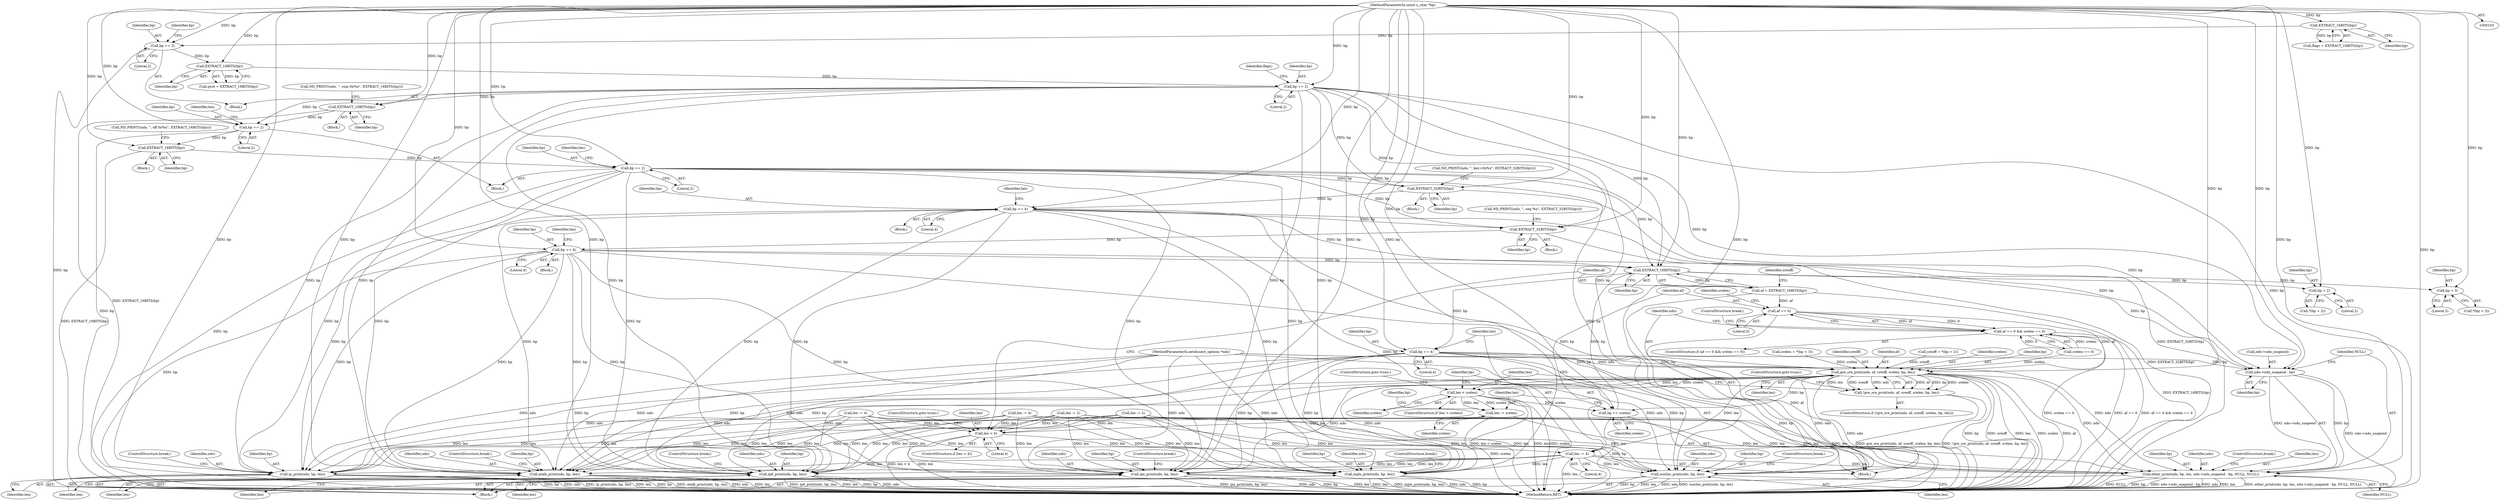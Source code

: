 digraph "0_tcpdump_1dcd10aceabbc03bf571ea32b892c522cbe923de_3@pointer" {
"1000232" [label="(Call,EXTRACT_32BITS(bp))"];
"1000207" [label="(Call,bp += 2)"];
"1000205" [label="(Call,EXTRACT_16BITS(bp))"];
"1000185" [label="(Call,bp += 2)"];
"1000183" [label="(Call,EXTRACT_16BITS(bp))"];
"1000153" [label="(Call,bp += 2)"];
"1000148" [label="(Call,EXTRACT_16BITS(bp))"];
"1000134" [label="(Call,bp += 2)"];
"1000116" [label="(Call,EXTRACT_16BITS(bp))"];
"1000105" [label="(MethodParameterIn,const u_char *bp)"];
"1000234" [label="(Call,bp += 4)"];
"1000259" [label="(Call,EXTRACT_32BITS(bp))"];
"1000261" [label="(Call,bp += 4)"];
"1000288" [label="(Call,EXTRACT_16BITS(bp))"];
"1000286" [label="(Call,af = EXTRACT_16BITS(bp))"];
"1000310" [label="(Call,af == 0)"];
"1000309" [label="(Call,af == 0 && srelen == 0)"];
"1000319" [label="(Call,gre_sre_print(ndo, af, sreoff, srelen, bp, len))"];
"1000318" [label="(Call,!gre_sre_print(ndo, af, sreoff, srelen, bp, len))"];
"1000328" [label="(Call,len < srelen)"];
"1000332" [label="(Call,bp += srelen)"];
"1000335" [label="(Call,len -= srelen)"];
"1000282" [label="(Call,len < 4)"];
"1000305" [label="(Call,len -= 4)"];
"1000378" [label="(Call,ip_print(ndo, bp, len))"];
"1000384" [label="(Call,ip6_print(ndo, bp, len))"];
"1000390" [label="(Call,mpls_print(ndo, bp, len))"];
"1000396" [label="(Call,ipx_print(ndo, bp, len))"];
"1000402" [label="(Call,atalk_print(ndo, bp, len))"];
"1000408" [label="(Call,isoclns_print(ndo, bp, len))"];
"1000414" [label="(Call,ether_print(ndo, bp, len, ndo->ndo_snapend - bp, NULL, NULL))"];
"1000293" [label="(Call,bp + 2)"];
"1000299" [label="(Call,bp + 3)"];
"1000302" [label="(Call,bp += 4)"];
"1000418" [label="(Call,ndo->ndo_snapend - bp)"];
"1000150" [label="(Call,len -= 2)"];
"1000416" [label="(Identifier,bp)"];
"1000295" [label="(Literal,2)"];
"1000441" [label="(MethodReturn,RET)"];
"1000305" [label="(Call,len -= 4)"];
"1000159" [label="(Identifier,flags)"];
"1000419" [label="(Call,ndo->ndo_snapend)"];
"1000210" [label="(Call,len -= 2)"];
"1000233" [label="(Identifier,bp)"];
"1000235" [label="(Identifier,bp)"];
"1000183" [label="(Call,EXTRACT_16BITS(bp))"];
"1000254" [label="(Call,ND_PRINT((ndo, \", seq %u\", EXTRACT_32BITS(bp))))"];
"1000134" [label="(Call,bp += 2)"];
"1000312" [label="(Literal,0)"];
"1000308" [label="(ControlStructure,if (af == 0 && srelen == 0))"];
"1000107" [label="(Block,)"];
"1000203" [label="(Block,)"];
"1000281" [label="(ControlStructure,if (len < 4))"];
"1000382" [label="(ControlStructure,break;)"];
"1000273" [label="(Block,)"];
"1000414" [label="(Call,ether_print(ndo, bp, len, ndo->ndo_snapend - bp, NULL, NULL))"];
"1000415" [label="(Identifier,ndo)"];
"1000209" [label="(Literal,2)"];
"1000376" [label="(Block,)"];
"1000279" [label="(Identifier,bp)"];
"1000392" [label="(Identifier,bp)"];
"1000234" [label="(Call,bp += 4)"];
"1000403" [label="(Identifier,ndo)"];
"1000187" [label="(Literal,2)"];
"1000336" [label="(Identifier,len)"];
"1000387" [label="(Identifier,len)"];
"1000288" [label="(Call,EXTRACT_16BITS(bp))"];
"1000294" [label="(Identifier,bp)"];
"1000402" [label="(Call,atalk_print(ndo, bp, len))"];
"1000424" [label="(Identifier,NULL)"];
"1000393" [label="(Identifier,len)"];
"1000418" [label="(Call,ndo->ndo_snapend - bp)"];
"1000325" [label="(Identifier,len)"];
"1000261" [label="(Call,bp += 4)"];
"1000326" [label="(ControlStructure,goto trunc;)"];
"1000296" [label="(Call,srelen = *(bp + 3))"];
"1000410" [label="(Identifier,bp)"];
"1000331" [label="(ControlStructure,goto trunc;)"];
"1000155" [label="(Literal,2)"];
"1000333" [label="(Identifier,bp)"];
"1000412" [label="(ControlStructure,break;)"];
"1000208" [label="(Identifier,bp)"];
"1000181" [label="(Block,)"];
"1000217" [label="(Block,)"];
"1000379" [label="(Identifier,ndo)"];
"1000334" [label="(Identifier,srelen)"];
"1000298" [label="(Call,*(bp + 3))"];
"1000206" [label="(Identifier,bp)"];
"1000309" [label="(Call,af == 0 && srelen == 0)"];
"1000300" [label="(Identifier,bp)"];
"1000136" [label="(Literal,2)"];
"1000391" [label="(Identifier,ndo)"];
"1000323" [label="(Identifier,srelen)"];
"1000135" [label="(Identifier,bp)"];
"1000398" [label="(Identifier,bp)"];
"1000390" [label="(Call,mpls_print(ndo, bp, len))"];
"1000317" [label="(ControlStructure,if (!gre_sre_print(ndo, af, sreoff, srelen, bp, len)))"];
"1000385" [label="(Identifier,ndo)"];
"1000284" [label="(Literal,4)"];
"1000304" [label="(Literal,4)"];
"1000399" [label="(Identifier,len)"];
"1000104" [label="(MethodParameterIn,netdissect_options *ndo)"];
"1000337" [label="(Identifier,srelen)"];
"1000265" [label="(Identifier,len)"];
"1000332" [label="(Call,bp += srelen)"];
"1000423" [label="(Identifier,NULL)"];
"1000232" [label="(Call,EXTRACT_32BITS(bp))"];
"1000324" [label="(Identifier,bp)"];
"1000283" [label="(Identifier,len)"];
"1000148" [label="(Call,EXTRACT_16BITS(bp))"];
"1000381" [label="(Identifier,len)"];
"1000314" [label="(Identifier,srelen)"];
"1000164" [label="(Block,)"];
"1000227" [label="(Call,ND_PRINT((ndo, \", key=0x%x\", EXTRACT_32BITS(bp))))"];
"1000386" [label="(Identifier,bp)"];
"1000236" [label="(Literal,4)"];
"1000154" [label="(Identifier,bp)"];
"1000186" [label="(Identifier,bp)"];
"1000230" [label="(Block,)"];
"1000116" [label="(Call,EXTRACT_16BITS(bp))"];
"1000425" [label="(ControlStructure,break;)"];
"1000263" [label="(Literal,4)"];
"1000406" [label="(ControlStructure,break;)"];
"1000404" [label="(Identifier,bp)"];
"1000384" [label="(Call,ip6_print(ndo, bp, len))"];
"1000307" [label="(Literal,4)"];
"1000303" [label="(Identifier,bp)"];
"1000405" [label="(Identifier,len)"];
"1000244" [label="(Block,)"];
"1000282" [label="(Call,len < 4)"];
"1000285" [label="(ControlStructure,goto trunc;)"];
"1000380" [label="(Identifier,bp)"];
"1000260" [label="(Identifier,bp)"];
"1000378" [label="(Call,ip_print(ndo, bp, len))"];
"1000411" [label="(Identifier,len)"];
"1000313" [label="(Call,srelen == 0)"];
"1000292" [label="(Call,*(bp + 2))"];
"1000287" [label="(Identifier,af)"];
"1000185" [label="(Call,bp += 2)"];
"1000335" [label="(Call,len -= srelen)"];
"1000189" [label="(Identifier,len)"];
"1000328" [label="(Call,len < srelen)"];
"1000400" [label="(ControlStructure,break;)"];
"1000301" [label="(Literal,3)"];
"1000238" [label="(Identifier,len)"];
"1000330" [label="(Identifier,srelen)"];
"1000237" [label="(Call,len -= 4)"];
"1000293" [label="(Call,bp + 2)"];
"1000394" [label="(ControlStructure,break;)"];
"1000327" [label="(ControlStructure,if (len < srelen))"];
"1000211" [label="(Identifier,len)"];
"1000322" [label="(Identifier,sreoff)"];
"1000408" [label="(Call,isoclns_print(ndo, bp, len))"];
"1000117" [label="(Identifier,bp)"];
"1000321" [label="(Identifier,af)"];
"1000105" [label="(MethodParameterIn,const u_char *bp)"];
"1000289" [label="(Identifier,bp)"];
"1000205" [label="(Call,EXTRACT_16BITS(bp))"];
"1000409" [label="(Identifier,ndo)"];
"1000184" [label="(Identifier,bp)"];
"1000318" [label="(Call,!gre_sre_print(ndo, af, sreoff, srelen, bp, len))"];
"1000139" [label="(Identifier,bp)"];
"1000153" [label="(Call,bp += 2)"];
"1000319" [label="(Call,gre_sre_print(ndo, af, sreoff, srelen, bp, len))"];
"1000417" [label="(Identifier,len)"];
"1000114" [label="(Call,flags = EXTRACT_16BITS(bp))"];
"1000311" [label="(Identifier,af)"];
"1000257" [label="(Block,)"];
"1000200" [label="(Call,ND_PRINT((ndo, \", off 0x%x\", EXTRACT_16BITS(bp))))"];
"1000310" [label="(Call,af == 0)"];
"1000207" [label="(Call,bp += 2)"];
"1000302" [label="(Call,bp += 4)"];
"1000262" [label="(Identifier,bp)"];
"1000299" [label="(Call,bp + 3)"];
"1000397" [label="(Identifier,ndo)"];
"1000388" [label="(ControlStructure,break;)"];
"1000396" [label="(Call,ipx_print(ndo, bp, len))"];
"1000178" [label="(Call,ND_PRINT((ndo, \", sum 0x%x\", EXTRACT_16BITS(bp))))"];
"1000264" [label="(Call,len -= 4)"];
"1000149" [label="(Identifier,bp)"];
"1000291" [label="(Identifier,sreoff)"];
"1000286" [label="(Call,af = EXTRACT_16BITS(bp))"];
"1000290" [label="(Call,sreoff = *(bp + 2))"];
"1000259" [label="(Call,EXTRACT_32BITS(bp))"];
"1000306" [label="(Identifier,len)"];
"1000146" [label="(Call,prot = EXTRACT_16BITS(bp))"];
"1000329" [label="(Identifier,len)"];
"1000320" [label="(Identifier,ndo)"];
"1000422" [label="(Identifier,bp)"];
"1000316" [label="(ControlStructure,break;)"];
"1000232" -> "1000230"  [label="AST: "];
"1000232" -> "1000233"  [label="CFG: "];
"1000233" -> "1000232"  [label="AST: "];
"1000227" -> "1000232"  [label="CFG: "];
"1000232" -> "1000441"  [label="DDG: EXTRACT_32BITS(bp)"];
"1000207" -> "1000232"  [label="DDG: bp"];
"1000153" -> "1000232"  [label="DDG: bp"];
"1000105" -> "1000232"  [label="DDG: bp"];
"1000232" -> "1000234"  [label="DDG: bp"];
"1000207" -> "1000164"  [label="AST: "];
"1000207" -> "1000209"  [label="CFG: "];
"1000208" -> "1000207"  [label="AST: "];
"1000209" -> "1000207"  [label="AST: "];
"1000211" -> "1000207"  [label="CFG: "];
"1000207" -> "1000441"  [label="DDG: bp"];
"1000205" -> "1000207"  [label="DDG: bp"];
"1000105" -> "1000207"  [label="DDG: bp"];
"1000207" -> "1000259"  [label="DDG: bp"];
"1000207" -> "1000288"  [label="DDG: bp"];
"1000207" -> "1000378"  [label="DDG: bp"];
"1000207" -> "1000384"  [label="DDG: bp"];
"1000207" -> "1000390"  [label="DDG: bp"];
"1000207" -> "1000396"  [label="DDG: bp"];
"1000207" -> "1000402"  [label="DDG: bp"];
"1000207" -> "1000408"  [label="DDG: bp"];
"1000207" -> "1000418"  [label="DDG: bp"];
"1000205" -> "1000203"  [label="AST: "];
"1000205" -> "1000206"  [label="CFG: "];
"1000206" -> "1000205"  [label="AST: "];
"1000200" -> "1000205"  [label="CFG: "];
"1000205" -> "1000441"  [label="DDG: EXTRACT_16BITS(bp)"];
"1000185" -> "1000205"  [label="DDG: bp"];
"1000105" -> "1000205"  [label="DDG: bp"];
"1000185" -> "1000164"  [label="AST: "];
"1000185" -> "1000187"  [label="CFG: "];
"1000186" -> "1000185"  [label="AST: "];
"1000187" -> "1000185"  [label="AST: "];
"1000189" -> "1000185"  [label="CFG: "];
"1000185" -> "1000441"  [label="DDG: bp"];
"1000183" -> "1000185"  [label="DDG: bp"];
"1000153" -> "1000185"  [label="DDG: bp"];
"1000105" -> "1000185"  [label="DDG: bp"];
"1000183" -> "1000181"  [label="AST: "];
"1000183" -> "1000184"  [label="CFG: "];
"1000184" -> "1000183"  [label="AST: "];
"1000178" -> "1000183"  [label="CFG: "];
"1000183" -> "1000441"  [label="DDG: EXTRACT_16BITS(bp)"];
"1000153" -> "1000183"  [label="DDG: bp"];
"1000105" -> "1000183"  [label="DDG: bp"];
"1000153" -> "1000107"  [label="AST: "];
"1000153" -> "1000155"  [label="CFG: "];
"1000154" -> "1000153"  [label="AST: "];
"1000155" -> "1000153"  [label="AST: "];
"1000159" -> "1000153"  [label="CFG: "];
"1000153" -> "1000441"  [label="DDG: bp"];
"1000148" -> "1000153"  [label="DDG: bp"];
"1000105" -> "1000153"  [label="DDG: bp"];
"1000153" -> "1000259"  [label="DDG: bp"];
"1000153" -> "1000288"  [label="DDG: bp"];
"1000153" -> "1000378"  [label="DDG: bp"];
"1000153" -> "1000384"  [label="DDG: bp"];
"1000153" -> "1000390"  [label="DDG: bp"];
"1000153" -> "1000396"  [label="DDG: bp"];
"1000153" -> "1000402"  [label="DDG: bp"];
"1000153" -> "1000408"  [label="DDG: bp"];
"1000153" -> "1000418"  [label="DDG: bp"];
"1000148" -> "1000146"  [label="AST: "];
"1000148" -> "1000149"  [label="CFG: "];
"1000149" -> "1000148"  [label="AST: "];
"1000146" -> "1000148"  [label="CFG: "];
"1000148" -> "1000146"  [label="DDG: bp"];
"1000134" -> "1000148"  [label="DDG: bp"];
"1000105" -> "1000148"  [label="DDG: bp"];
"1000134" -> "1000107"  [label="AST: "];
"1000134" -> "1000136"  [label="CFG: "];
"1000135" -> "1000134"  [label="AST: "];
"1000136" -> "1000134"  [label="AST: "];
"1000139" -> "1000134"  [label="CFG: "];
"1000134" -> "1000441"  [label="DDG: bp"];
"1000116" -> "1000134"  [label="DDG: bp"];
"1000105" -> "1000134"  [label="DDG: bp"];
"1000116" -> "1000114"  [label="AST: "];
"1000116" -> "1000117"  [label="CFG: "];
"1000117" -> "1000116"  [label="AST: "];
"1000114" -> "1000116"  [label="CFG: "];
"1000116" -> "1000114"  [label="DDG: bp"];
"1000105" -> "1000116"  [label="DDG: bp"];
"1000105" -> "1000103"  [label="AST: "];
"1000105" -> "1000441"  [label="DDG: bp"];
"1000105" -> "1000234"  [label="DDG: bp"];
"1000105" -> "1000259"  [label="DDG: bp"];
"1000105" -> "1000261"  [label="DDG: bp"];
"1000105" -> "1000288"  [label="DDG: bp"];
"1000105" -> "1000293"  [label="DDG: bp"];
"1000105" -> "1000299"  [label="DDG: bp"];
"1000105" -> "1000302"  [label="DDG: bp"];
"1000105" -> "1000319"  [label="DDG: bp"];
"1000105" -> "1000332"  [label="DDG: bp"];
"1000105" -> "1000378"  [label="DDG: bp"];
"1000105" -> "1000384"  [label="DDG: bp"];
"1000105" -> "1000390"  [label="DDG: bp"];
"1000105" -> "1000396"  [label="DDG: bp"];
"1000105" -> "1000402"  [label="DDG: bp"];
"1000105" -> "1000408"  [label="DDG: bp"];
"1000105" -> "1000414"  [label="DDG: bp"];
"1000105" -> "1000418"  [label="DDG: bp"];
"1000234" -> "1000217"  [label="AST: "];
"1000234" -> "1000236"  [label="CFG: "];
"1000235" -> "1000234"  [label="AST: "];
"1000236" -> "1000234"  [label="AST: "];
"1000238" -> "1000234"  [label="CFG: "];
"1000234" -> "1000441"  [label="DDG: bp"];
"1000234" -> "1000259"  [label="DDG: bp"];
"1000234" -> "1000288"  [label="DDG: bp"];
"1000234" -> "1000378"  [label="DDG: bp"];
"1000234" -> "1000384"  [label="DDG: bp"];
"1000234" -> "1000390"  [label="DDG: bp"];
"1000234" -> "1000396"  [label="DDG: bp"];
"1000234" -> "1000402"  [label="DDG: bp"];
"1000234" -> "1000408"  [label="DDG: bp"];
"1000234" -> "1000418"  [label="DDG: bp"];
"1000259" -> "1000257"  [label="AST: "];
"1000259" -> "1000260"  [label="CFG: "];
"1000260" -> "1000259"  [label="AST: "];
"1000254" -> "1000259"  [label="CFG: "];
"1000259" -> "1000441"  [label="DDG: EXTRACT_32BITS(bp)"];
"1000259" -> "1000261"  [label="DDG: bp"];
"1000261" -> "1000244"  [label="AST: "];
"1000261" -> "1000263"  [label="CFG: "];
"1000262" -> "1000261"  [label="AST: "];
"1000263" -> "1000261"  [label="AST: "];
"1000265" -> "1000261"  [label="CFG: "];
"1000261" -> "1000441"  [label="DDG: bp"];
"1000261" -> "1000288"  [label="DDG: bp"];
"1000261" -> "1000378"  [label="DDG: bp"];
"1000261" -> "1000384"  [label="DDG: bp"];
"1000261" -> "1000390"  [label="DDG: bp"];
"1000261" -> "1000396"  [label="DDG: bp"];
"1000261" -> "1000402"  [label="DDG: bp"];
"1000261" -> "1000408"  [label="DDG: bp"];
"1000261" -> "1000418"  [label="DDG: bp"];
"1000288" -> "1000286"  [label="AST: "];
"1000288" -> "1000289"  [label="CFG: "];
"1000289" -> "1000288"  [label="AST: "];
"1000286" -> "1000288"  [label="CFG: "];
"1000288" -> "1000286"  [label="DDG: bp"];
"1000332" -> "1000288"  [label="DDG: bp"];
"1000288" -> "1000293"  [label="DDG: bp"];
"1000288" -> "1000299"  [label="DDG: bp"];
"1000288" -> "1000302"  [label="DDG: bp"];
"1000286" -> "1000273"  [label="AST: "];
"1000287" -> "1000286"  [label="AST: "];
"1000291" -> "1000286"  [label="CFG: "];
"1000286" -> "1000441"  [label="DDG: EXTRACT_16BITS(bp)"];
"1000286" -> "1000310"  [label="DDG: af"];
"1000310" -> "1000309"  [label="AST: "];
"1000310" -> "1000312"  [label="CFG: "];
"1000311" -> "1000310"  [label="AST: "];
"1000312" -> "1000310"  [label="AST: "];
"1000314" -> "1000310"  [label="CFG: "];
"1000309" -> "1000310"  [label="CFG: "];
"1000310" -> "1000441"  [label="DDG: af"];
"1000310" -> "1000309"  [label="DDG: af"];
"1000310" -> "1000309"  [label="DDG: 0"];
"1000310" -> "1000319"  [label="DDG: af"];
"1000309" -> "1000308"  [label="AST: "];
"1000309" -> "1000313"  [label="CFG: "];
"1000313" -> "1000309"  [label="AST: "];
"1000316" -> "1000309"  [label="CFG: "];
"1000320" -> "1000309"  [label="CFG: "];
"1000309" -> "1000441"  [label="DDG: af == 0"];
"1000309" -> "1000441"  [label="DDG: af == 0 && srelen == 0"];
"1000309" -> "1000441"  [label="DDG: srelen == 0"];
"1000313" -> "1000309"  [label="DDG: srelen"];
"1000313" -> "1000309"  [label="DDG: 0"];
"1000319" -> "1000318"  [label="AST: "];
"1000319" -> "1000325"  [label="CFG: "];
"1000320" -> "1000319"  [label="AST: "];
"1000321" -> "1000319"  [label="AST: "];
"1000322" -> "1000319"  [label="AST: "];
"1000323" -> "1000319"  [label="AST: "];
"1000324" -> "1000319"  [label="AST: "];
"1000325" -> "1000319"  [label="AST: "];
"1000318" -> "1000319"  [label="CFG: "];
"1000319" -> "1000441"  [label="DDG: bp"];
"1000319" -> "1000441"  [label="DDG: sreoff"];
"1000319" -> "1000441"  [label="DDG: len"];
"1000319" -> "1000441"  [label="DDG: srelen"];
"1000319" -> "1000441"  [label="DDG: af"];
"1000319" -> "1000441"  [label="DDG: ndo"];
"1000319" -> "1000318"  [label="DDG: af"];
"1000319" -> "1000318"  [label="DDG: bp"];
"1000319" -> "1000318"  [label="DDG: srelen"];
"1000319" -> "1000318"  [label="DDG: len"];
"1000319" -> "1000318"  [label="DDG: sreoff"];
"1000319" -> "1000318"  [label="DDG: ndo"];
"1000104" -> "1000319"  [label="DDG: ndo"];
"1000290" -> "1000319"  [label="DDG: sreoff"];
"1000296" -> "1000319"  [label="DDG: srelen"];
"1000313" -> "1000319"  [label="DDG: srelen"];
"1000302" -> "1000319"  [label="DDG: bp"];
"1000305" -> "1000319"  [label="DDG: len"];
"1000319" -> "1000328"  [label="DDG: len"];
"1000319" -> "1000328"  [label="DDG: srelen"];
"1000319" -> "1000332"  [label="DDG: bp"];
"1000319" -> "1000378"  [label="DDG: ndo"];
"1000319" -> "1000384"  [label="DDG: ndo"];
"1000319" -> "1000390"  [label="DDG: ndo"];
"1000319" -> "1000396"  [label="DDG: ndo"];
"1000319" -> "1000402"  [label="DDG: ndo"];
"1000319" -> "1000408"  [label="DDG: ndo"];
"1000319" -> "1000414"  [label="DDG: ndo"];
"1000318" -> "1000317"  [label="AST: "];
"1000326" -> "1000318"  [label="CFG: "];
"1000329" -> "1000318"  [label="CFG: "];
"1000318" -> "1000441"  [label="DDG: !gre_sre_print(ndo, af, sreoff, srelen, bp, len)"];
"1000318" -> "1000441"  [label="DDG: gre_sre_print(ndo, af, sreoff, srelen, bp, len)"];
"1000328" -> "1000327"  [label="AST: "];
"1000328" -> "1000330"  [label="CFG: "];
"1000329" -> "1000328"  [label="AST: "];
"1000330" -> "1000328"  [label="AST: "];
"1000331" -> "1000328"  [label="CFG: "];
"1000333" -> "1000328"  [label="CFG: "];
"1000328" -> "1000441"  [label="DDG: len < srelen"];
"1000328" -> "1000441"  [label="DDG: len"];
"1000328" -> "1000441"  [label="DDG: srelen"];
"1000328" -> "1000332"  [label="DDG: srelen"];
"1000328" -> "1000335"  [label="DDG: srelen"];
"1000328" -> "1000335"  [label="DDG: len"];
"1000332" -> "1000273"  [label="AST: "];
"1000332" -> "1000334"  [label="CFG: "];
"1000333" -> "1000332"  [label="AST: "];
"1000334" -> "1000332"  [label="AST: "];
"1000336" -> "1000332"  [label="CFG: "];
"1000332" -> "1000441"  [label="DDG: bp"];
"1000335" -> "1000273"  [label="AST: "];
"1000335" -> "1000337"  [label="CFG: "];
"1000336" -> "1000335"  [label="AST: "];
"1000337" -> "1000335"  [label="AST: "];
"1000279" -> "1000335"  [label="CFG: "];
"1000335" -> "1000441"  [label="DDG: srelen"];
"1000335" -> "1000282"  [label="DDG: len"];
"1000282" -> "1000281"  [label="AST: "];
"1000282" -> "1000284"  [label="CFG: "];
"1000283" -> "1000282"  [label="AST: "];
"1000284" -> "1000282"  [label="AST: "];
"1000285" -> "1000282"  [label="CFG: "];
"1000287" -> "1000282"  [label="CFG: "];
"1000282" -> "1000441"  [label="DDG: len < 4"];
"1000282" -> "1000441"  [label="DDG: len"];
"1000150" -> "1000282"  [label="DDG: len"];
"1000237" -> "1000282"  [label="DDG: len"];
"1000264" -> "1000282"  [label="DDG: len"];
"1000210" -> "1000282"  [label="DDG: len"];
"1000282" -> "1000305"  [label="DDG: len"];
"1000305" -> "1000273"  [label="AST: "];
"1000305" -> "1000307"  [label="CFG: "];
"1000306" -> "1000305"  [label="AST: "];
"1000307" -> "1000305"  [label="AST: "];
"1000311" -> "1000305"  [label="CFG: "];
"1000305" -> "1000441"  [label="DDG: len"];
"1000305" -> "1000378"  [label="DDG: len"];
"1000305" -> "1000384"  [label="DDG: len"];
"1000305" -> "1000390"  [label="DDG: len"];
"1000305" -> "1000396"  [label="DDG: len"];
"1000305" -> "1000402"  [label="DDG: len"];
"1000305" -> "1000408"  [label="DDG: len"];
"1000305" -> "1000414"  [label="DDG: len"];
"1000378" -> "1000376"  [label="AST: "];
"1000378" -> "1000381"  [label="CFG: "];
"1000379" -> "1000378"  [label="AST: "];
"1000380" -> "1000378"  [label="AST: "];
"1000381" -> "1000378"  [label="AST: "];
"1000382" -> "1000378"  [label="CFG: "];
"1000378" -> "1000441"  [label="DDG: bp"];
"1000378" -> "1000441"  [label="DDG: ndo"];
"1000378" -> "1000441"  [label="DDG: ip_print(ndo, bp, len)"];
"1000378" -> "1000441"  [label="DDG: len"];
"1000104" -> "1000378"  [label="DDG: ndo"];
"1000302" -> "1000378"  [label="DDG: bp"];
"1000150" -> "1000378"  [label="DDG: len"];
"1000237" -> "1000378"  [label="DDG: len"];
"1000264" -> "1000378"  [label="DDG: len"];
"1000210" -> "1000378"  [label="DDG: len"];
"1000384" -> "1000376"  [label="AST: "];
"1000384" -> "1000387"  [label="CFG: "];
"1000385" -> "1000384"  [label="AST: "];
"1000386" -> "1000384"  [label="AST: "];
"1000387" -> "1000384"  [label="AST: "];
"1000388" -> "1000384"  [label="CFG: "];
"1000384" -> "1000441"  [label="DDG: ip6_print(ndo, bp, len)"];
"1000384" -> "1000441"  [label="DDG: len"];
"1000384" -> "1000441"  [label="DDG: bp"];
"1000384" -> "1000441"  [label="DDG: ndo"];
"1000104" -> "1000384"  [label="DDG: ndo"];
"1000302" -> "1000384"  [label="DDG: bp"];
"1000150" -> "1000384"  [label="DDG: len"];
"1000237" -> "1000384"  [label="DDG: len"];
"1000264" -> "1000384"  [label="DDG: len"];
"1000210" -> "1000384"  [label="DDG: len"];
"1000390" -> "1000376"  [label="AST: "];
"1000390" -> "1000393"  [label="CFG: "];
"1000391" -> "1000390"  [label="AST: "];
"1000392" -> "1000390"  [label="AST: "];
"1000393" -> "1000390"  [label="AST: "];
"1000394" -> "1000390"  [label="CFG: "];
"1000390" -> "1000441"  [label="DDG: bp"];
"1000390" -> "1000441"  [label="DDG: len"];
"1000390" -> "1000441"  [label="DDG: mpls_print(ndo, bp, len)"];
"1000390" -> "1000441"  [label="DDG: ndo"];
"1000104" -> "1000390"  [label="DDG: ndo"];
"1000302" -> "1000390"  [label="DDG: bp"];
"1000150" -> "1000390"  [label="DDG: len"];
"1000237" -> "1000390"  [label="DDG: len"];
"1000264" -> "1000390"  [label="DDG: len"];
"1000210" -> "1000390"  [label="DDG: len"];
"1000396" -> "1000376"  [label="AST: "];
"1000396" -> "1000399"  [label="CFG: "];
"1000397" -> "1000396"  [label="AST: "];
"1000398" -> "1000396"  [label="AST: "];
"1000399" -> "1000396"  [label="AST: "];
"1000400" -> "1000396"  [label="CFG: "];
"1000396" -> "1000441"  [label="DDG: ipx_print(ndo, bp, len)"];
"1000396" -> "1000441"  [label="DDG: ndo"];
"1000396" -> "1000441"  [label="DDG: bp"];
"1000396" -> "1000441"  [label="DDG: len"];
"1000104" -> "1000396"  [label="DDG: ndo"];
"1000302" -> "1000396"  [label="DDG: bp"];
"1000150" -> "1000396"  [label="DDG: len"];
"1000237" -> "1000396"  [label="DDG: len"];
"1000264" -> "1000396"  [label="DDG: len"];
"1000210" -> "1000396"  [label="DDG: len"];
"1000402" -> "1000376"  [label="AST: "];
"1000402" -> "1000405"  [label="CFG: "];
"1000403" -> "1000402"  [label="AST: "];
"1000404" -> "1000402"  [label="AST: "];
"1000405" -> "1000402"  [label="AST: "];
"1000406" -> "1000402"  [label="CFG: "];
"1000402" -> "1000441"  [label="DDG: len"];
"1000402" -> "1000441"  [label="DDG: bp"];
"1000402" -> "1000441"  [label="DDG: atalk_print(ndo, bp, len)"];
"1000402" -> "1000441"  [label="DDG: ndo"];
"1000104" -> "1000402"  [label="DDG: ndo"];
"1000302" -> "1000402"  [label="DDG: bp"];
"1000150" -> "1000402"  [label="DDG: len"];
"1000237" -> "1000402"  [label="DDG: len"];
"1000264" -> "1000402"  [label="DDG: len"];
"1000210" -> "1000402"  [label="DDG: len"];
"1000408" -> "1000376"  [label="AST: "];
"1000408" -> "1000411"  [label="CFG: "];
"1000409" -> "1000408"  [label="AST: "];
"1000410" -> "1000408"  [label="AST: "];
"1000411" -> "1000408"  [label="AST: "];
"1000412" -> "1000408"  [label="CFG: "];
"1000408" -> "1000441"  [label="DDG: len"];
"1000408" -> "1000441"  [label="DDG: ndo"];
"1000408" -> "1000441"  [label="DDG: isoclns_print(ndo, bp, len)"];
"1000408" -> "1000441"  [label="DDG: bp"];
"1000104" -> "1000408"  [label="DDG: ndo"];
"1000302" -> "1000408"  [label="DDG: bp"];
"1000150" -> "1000408"  [label="DDG: len"];
"1000237" -> "1000408"  [label="DDG: len"];
"1000264" -> "1000408"  [label="DDG: len"];
"1000210" -> "1000408"  [label="DDG: len"];
"1000414" -> "1000376"  [label="AST: "];
"1000414" -> "1000424"  [label="CFG: "];
"1000415" -> "1000414"  [label="AST: "];
"1000416" -> "1000414"  [label="AST: "];
"1000417" -> "1000414"  [label="AST: "];
"1000418" -> "1000414"  [label="AST: "];
"1000423" -> "1000414"  [label="AST: "];
"1000424" -> "1000414"  [label="AST: "];
"1000425" -> "1000414"  [label="CFG: "];
"1000414" -> "1000441"  [label="DDG: ether_print(ndo, bp, len, ndo->ndo_snapend - bp, NULL, NULL)"];
"1000414" -> "1000441"  [label="DDG: NULL"];
"1000414" -> "1000441"  [label="DDG: bp"];
"1000414" -> "1000441"  [label="DDG: ndo->ndo_snapend - bp"];
"1000414" -> "1000441"  [label="DDG: ndo"];
"1000414" -> "1000441"  [label="DDG: len"];
"1000104" -> "1000414"  [label="DDG: ndo"];
"1000418" -> "1000414"  [label="DDG: bp"];
"1000418" -> "1000414"  [label="DDG: ndo->ndo_snapend"];
"1000150" -> "1000414"  [label="DDG: len"];
"1000237" -> "1000414"  [label="DDG: len"];
"1000264" -> "1000414"  [label="DDG: len"];
"1000210" -> "1000414"  [label="DDG: len"];
"1000293" -> "1000292"  [label="AST: "];
"1000293" -> "1000295"  [label="CFG: "];
"1000294" -> "1000293"  [label="AST: "];
"1000295" -> "1000293"  [label="AST: "];
"1000292" -> "1000293"  [label="CFG: "];
"1000299" -> "1000298"  [label="AST: "];
"1000299" -> "1000301"  [label="CFG: "];
"1000300" -> "1000299"  [label="AST: "];
"1000301" -> "1000299"  [label="AST: "];
"1000298" -> "1000299"  [label="CFG: "];
"1000302" -> "1000273"  [label="AST: "];
"1000302" -> "1000304"  [label="CFG: "];
"1000303" -> "1000302"  [label="AST: "];
"1000304" -> "1000302"  [label="AST: "];
"1000306" -> "1000302"  [label="CFG: "];
"1000302" -> "1000441"  [label="DDG: bp"];
"1000302" -> "1000418"  [label="DDG: bp"];
"1000418" -> "1000422"  [label="CFG: "];
"1000419" -> "1000418"  [label="AST: "];
"1000422" -> "1000418"  [label="AST: "];
"1000423" -> "1000418"  [label="CFG: "];
"1000418" -> "1000441"  [label="DDG: ndo->ndo_snapend"];
}
